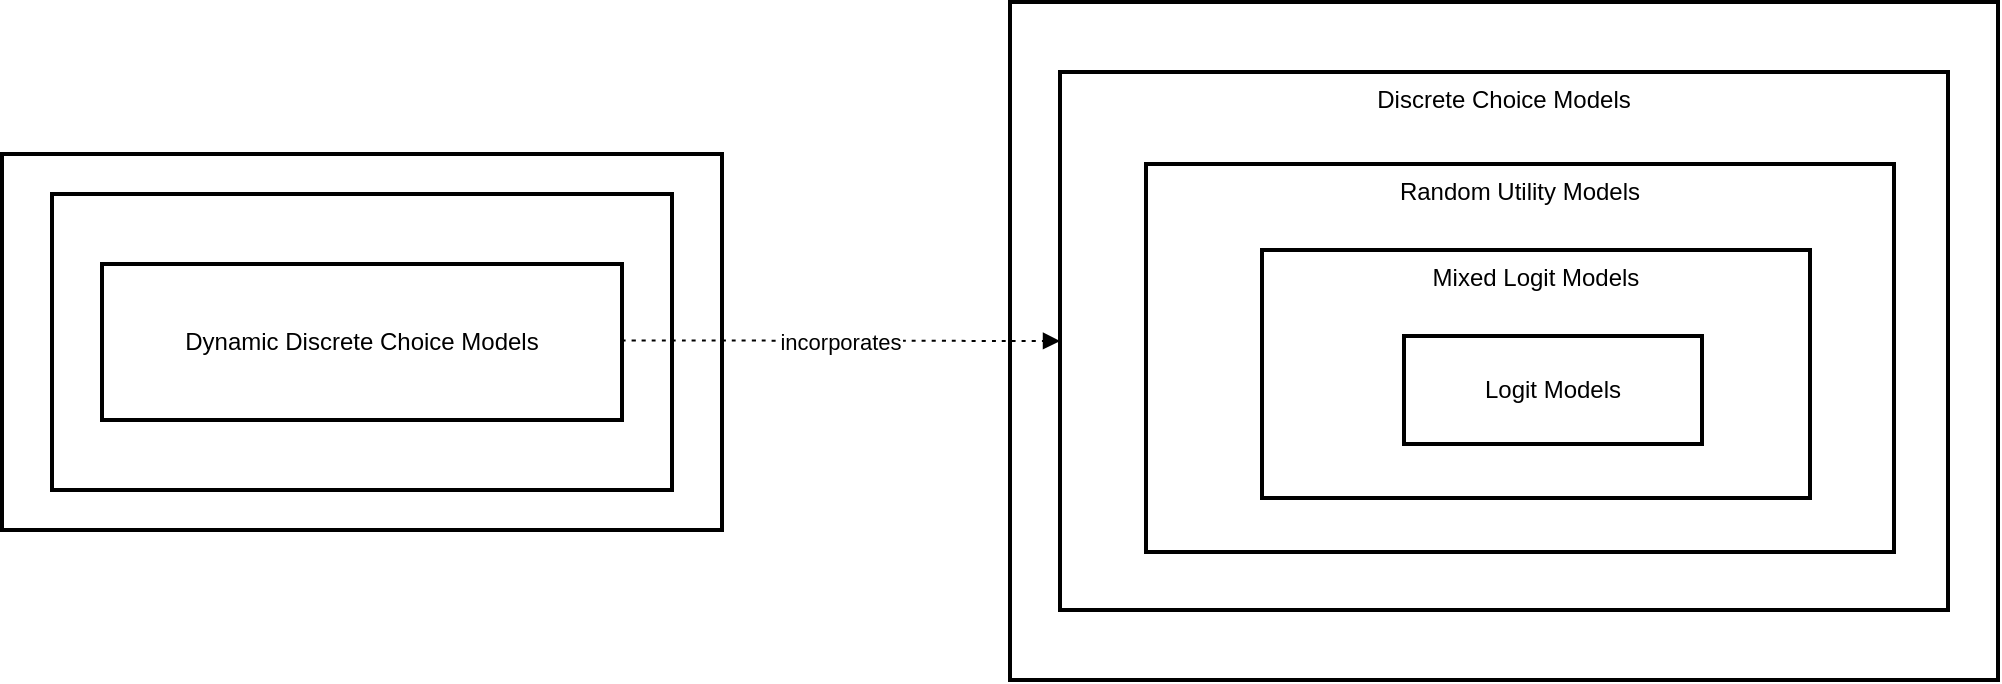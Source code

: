 <mxfile version="26.1.1">
  <diagram id="3228e29e-7158-1315-38df-8450db1d8a1d" name="Page-1">
    <mxGraphModel dx="985" dy="771" grid="1" gridSize="10" guides="1" tooltips="1" connect="1" arrows="1" fold="1" page="1" pageScale="1" pageWidth="1169" pageHeight="827" background="none" math="0" shadow="0">
      <root>
        <mxCell id="0" />
        <mxCell id="1" parent="0" />
        <mxCell id="kkLp-8zmHd58wi3Du-QQ-21533" value="Dynamic Models" style="whiteSpace=wrap;strokeWidth=2;" vertex="1" parent="1">
          <mxGeometry x="20" y="96" width="360" height="188" as="geometry" />
        </mxCell>
        <mxCell id="kkLp-8zmHd58wi3Du-QQ-21534" value="Single-Agent Dynamics" style="whiteSpace=wrap;strokeWidth=2;" vertex="1" parent="1">
          <mxGeometry x="45" y="116" width="310" height="148" as="geometry" />
        </mxCell>
        <mxCell id="kkLp-8zmHd58wi3Du-QQ-21535" value="Static Models" style="whiteSpace=wrap;strokeWidth=2;" vertex="1" parent="1">
          <mxGeometry x="524" y="20" width="494" height="339" as="geometry" />
        </mxCell>
        <mxCell id="kkLp-8zmHd58wi3Du-QQ-21536" value="Discrete Choice Models" style="whiteSpace=wrap;strokeWidth=2;verticalAlign=top;" vertex="1" parent="1">
          <mxGeometry x="549" y="55" width="444" height="269" as="geometry" />
        </mxCell>
        <mxCell id="kkLp-8zmHd58wi3Du-QQ-21537" value="Random Utility Models" style="whiteSpace=wrap;strokeWidth=2;verticalAlign=top;" vertex="1" parent="kkLp-8zmHd58wi3Du-QQ-21536">
          <mxGeometry x="43" y="46" width="374" height="194" as="geometry" />
        </mxCell>
        <mxCell id="kkLp-8zmHd58wi3Du-QQ-21538" value="Mixed Logit Models" style="whiteSpace=wrap;strokeWidth=2;verticalAlign=top;" vertex="1" parent="kkLp-8zmHd58wi3Du-QQ-21537">
          <mxGeometry x="58" y="43" width="274" height="124" as="geometry" />
        </mxCell>
        <mxCell id="kkLp-8zmHd58wi3Du-QQ-21539" value="Logit Models" style="whiteSpace=wrap;strokeWidth=2;" vertex="1" parent="kkLp-8zmHd58wi3Du-QQ-21538">
          <mxGeometry x="71" y="43" width="149" height="54" as="geometry" />
        </mxCell>
        <mxCell id="kkLp-8zmHd58wi3Du-QQ-21540" value="Dynamic Discrete Choice Models" style="whiteSpace=wrap;strokeWidth=2;" vertex="1" parent="1">
          <mxGeometry x="70" y="151" width="260" height="78" as="geometry" />
        </mxCell>
        <mxCell id="kkLp-8zmHd58wi3Du-QQ-21541" value="incorporates" style="curved=1;dashed=1;dashPattern=2 3;startArrow=none;endArrow=block;exitX=1;exitY=0.49;entryX=0;entryY=0.5;rounded=0;" edge="1" parent="1" source="kkLp-8zmHd58wi3Du-QQ-21540" target="kkLp-8zmHd58wi3Du-QQ-21536">
          <mxGeometry relative="1" as="geometry">
            <Array as="points" />
          </mxGeometry>
        </mxCell>
      </root>
    </mxGraphModel>
  </diagram>
</mxfile>
